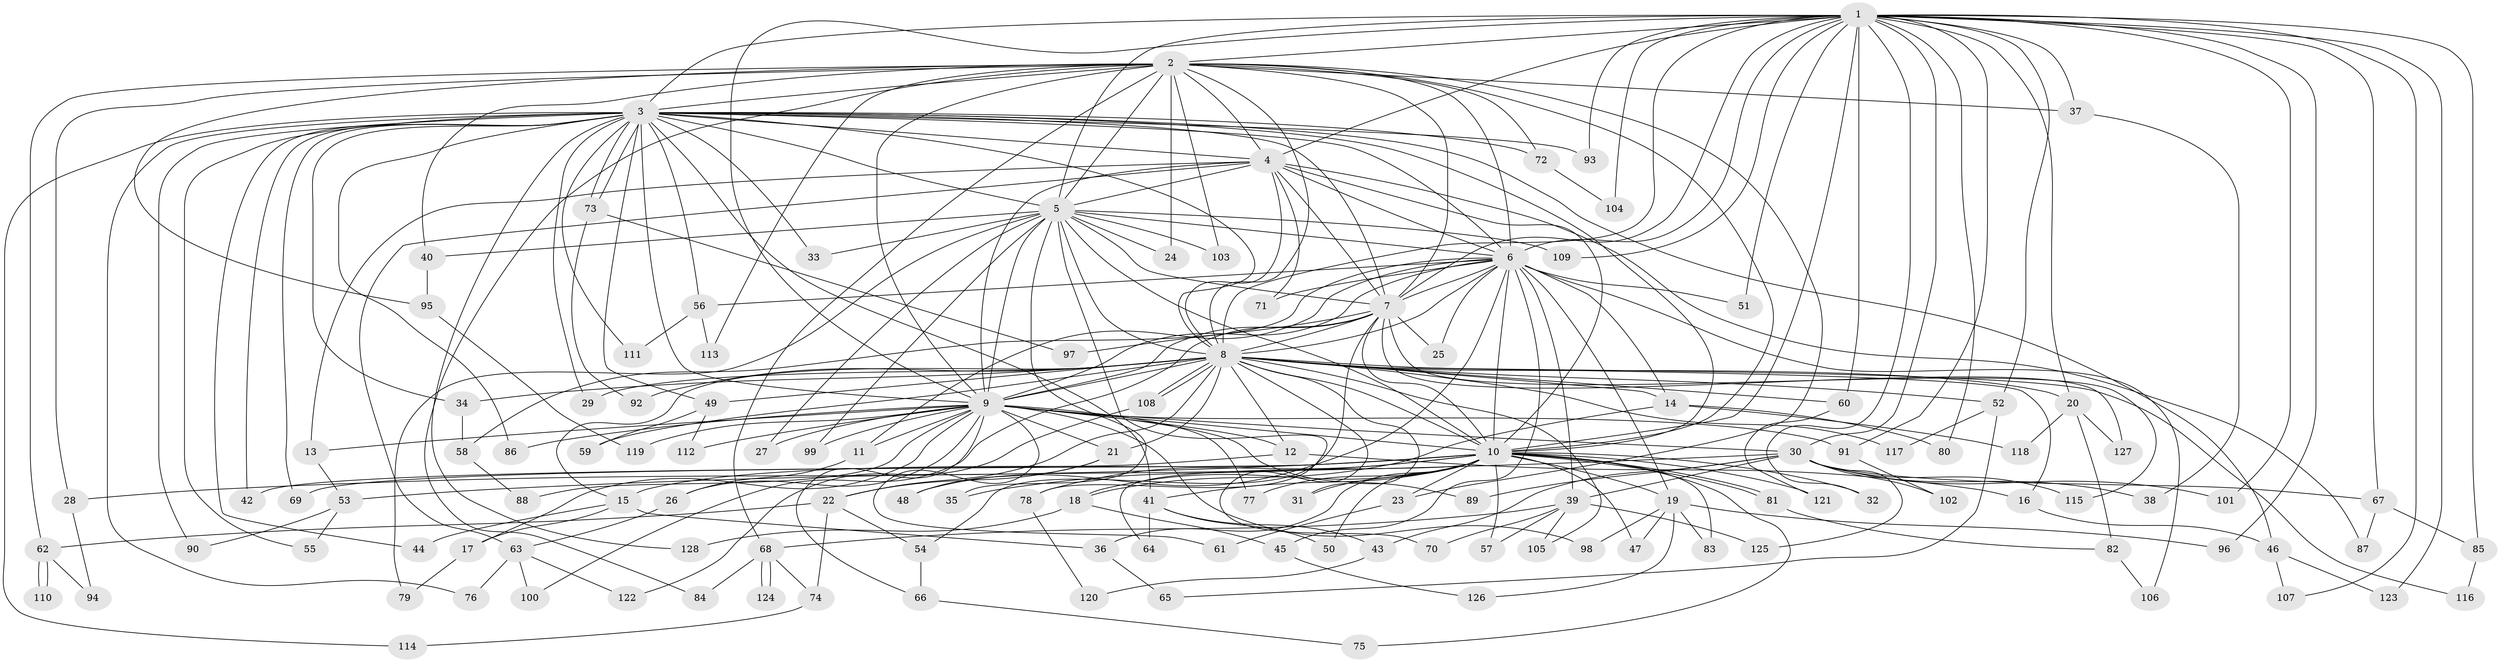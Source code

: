// coarse degree distribution, {1: 0.2631578947368421, 2: 0.5526315789473685, 3: 0.05263157894736842, 13: 0.02631578947368421, 11: 0.02631578947368421, 20: 0.05263157894736842, 4: 0.02631578947368421}
// Generated by graph-tools (version 1.1) at 2025/46/03/04/25 21:46:55]
// undirected, 128 vertices, 281 edges
graph export_dot {
graph [start="1"]
  node [color=gray90,style=filled];
  1;
  2;
  3;
  4;
  5;
  6;
  7;
  8;
  9;
  10;
  11;
  12;
  13;
  14;
  15;
  16;
  17;
  18;
  19;
  20;
  21;
  22;
  23;
  24;
  25;
  26;
  27;
  28;
  29;
  30;
  31;
  32;
  33;
  34;
  35;
  36;
  37;
  38;
  39;
  40;
  41;
  42;
  43;
  44;
  45;
  46;
  47;
  48;
  49;
  50;
  51;
  52;
  53;
  54;
  55;
  56;
  57;
  58;
  59;
  60;
  61;
  62;
  63;
  64;
  65;
  66;
  67;
  68;
  69;
  70;
  71;
  72;
  73;
  74;
  75;
  76;
  77;
  78;
  79;
  80;
  81;
  82;
  83;
  84;
  85;
  86;
  87;
  88;
  89;
  90;
  91;
  92;
  93;
  94;
  95;
  96;
  97;
  98;
  99;
  100;
  101;
  102;
  103;
  104;
  105;
  106;
  107;
  108;
  109;
  110;
  111;
  112;
  113;
  114;
  115;
  116;
  117;
  118;
  119;
  120;
  121;
  122;
  123;
  124;
  125;
  126;
  127;
  128;
  1 -- 2;
  1 -- 3;
  1 -- 4;
  1 -- 5;
  1 -- 6;
  1 -- 7;
  1 -- 8;
  1 -- 9;
  1 -- 10;
  1 -- 20;
  1 -- 30;
  1 -- 32;
  1 -- 37;
  1 -- 51;
  1 -- 52;
  1 -- 60;
  1 -- 67;
  1 -- 80;
  1 -- 85;
  1 -- 91;
  1 -- 93;
  1 -- 96;
  1 -- 101;
  1 -- 104;
  1 -- 107;
  1 -- 109;
  1 -- 123;
  2 -- 3;
  2 -- 4;
  2 -- 5;
  2 -- 6;
  2 -- 7;
  2 -- 8;
  2 -- 9;
  2 -- 10;
  2 -- 23;
  2 -- 24;
  2 -- 28;
  2 -- 37;
  2 -- 40;
  2 -- 62;
  2 -- 68;
  2 -- 72;
  2 -- 84;
  2 -- 95;
  2 -- 103;
  2 -- 113;
  3 -- 4;
  3 -- 5;
  3 -- 6;
  3 -- 7;
  3 -- 8;
  3 -- 9;
  3 -- 10;
  3 -- 29;
  3 -- 33;
  3 -- 34;
  3 -- 41;
  3 -- 42;
  3 -- 44;
  3 -- 46;
  3 -- 49;
  3 -- 55;
  3 -- 56;
  3 -- 69;
  3 -- 72;
  3 -- 73;
  3 -- 73;
  3 -- 76;
  3 -- 86;
  3 -- 90;
  3 -- 93;
  3 -- 111;
  3 -- 114;
  3 -- 128;
  4 -- 5;
  4 -- 6;
  4 -- 7;
  4 -- 8;
  4 -- 9;
  4 -- 10;
  4 -- 13;
  4 -- 63;
  4 -- 71;
  4 -- 87;
  5 -- 6;
  5 -- 7;
  5 -- 8;
  5 -- 9;
  5 -- 10;
  5 -- 24;
  5 -- 27;
  5 -- 33;
  5 -- 35;
  5 -- 40;
  5 -- 78;
  5 -- 79;
  5 -- 99;
  5 -- 103;
  5 -- 109;
  6 -- 7;
  6 -- 8;
  6 -- 9;
  6 -- 10;
  6 -- 11;
  6 -- 14;
  6 -- 19;
  6 -- 25;
  6 -- 39;
  6 -- 45;
  6 -- 48;
  6 -- 51;
  6 -- 56;
  6 -- 58;
  6 -- 71;
  6 -- 106;
  7 -- 8;
  7 -- 9;
  7 -- 10;
  7 -- 25;
  7 -- 54;
  7 -- 97;
  7 -- 100;
  7 -- 115;
  7 -- 127;
  8 -- 9;
  8 -- 10;
  8 -- 12;
  8 -- 14;
  8 -- 15;
  8 -- 16;
  8 -- 20;
  8 -- 21;
  8 -- 22;
  8 -- 29;
  8 -- 31;
  8 -- 34;
  8 -- 49;
  8 -- 52;
  8 -- 59;
  8 -- 60;
  8 -- 70;
  8 -- 92;
  8 -- 105;
  8 -- 108;
  8 -- 108;
  8 -- 116;
  8 -- 117;
  9 -- 10;
  9 -- 11;
  9 -- 12;
  9 -- 13;
  9 -- 17;
  9 -- 21;
  9 -- 26;
  9 -- 27;
  9 -- 30;
  9 -- 61;
  9 -- 66;
  9 -- 77;
  9 -- 86;
  9 -- 88;
  9 -- 89;
  9 -- 91;
  9 -- 98;
  9 -- 99;
  9 -- 112;
  9 -- 119;
  10 -- 15;
  10 -- 18;
  10 -- 19;
  10 -- 23;
  10 -- 28;
  10 -- 31;
  10 -- 32;
  10 -- 35;
  10 -- 36;
  10 -- 41;
  10 -- 47;
  10 -- 50;
  10 -- 57;
  10 -- 64;
  10 -- 69;
  10 -- 75;
  10 -- 77;
  10 -- 78;
  10 -- 81;
  10 -- 81;
  10 -- 83;
  10 -- 121;
  11 -- 26;
  12 -- 16;
  12 -- 42;
  13 -- 53;
  14 -- 18;
  14 -- 80;
  14 -- 118;
  15 -- 17;
  15 -- 36;
  15 -- 44;
  16 -- 46;
  17 -- 79;
  18 -- 45;
  18 -- 128;
  19 -- 47;
  19 -- 83;
  19 -- 96;
  19 -- 98;
  19 -- 126;
  20 -- 82;
  20 -- 118;
  20 -- 127;
  21 -- 22;
  21 -- 48;
  22 -- 54;
  22 -- 62;
  22 -- 74;
  23 -- 61;
  26 -- 63;
  28 -- 94;
  30 -- 38;
  30 -- 39;
  30 -- 43;
  30 -- 53;
  30 -- 67;
  30 -- 89;
  30 -- 101;
  30 -- 102;
  30 -- 115;
  30 -- 125;
  34 -- 58;
  36 -- 65;
  37 -- 38;
  39 -- 57;
  39 -- 68;
  39 -- 70;
  39 -- 105;
  39 -- 125;
  40 -- 95;
  41 -- 43;
  41 -- 50;
  41 -- 64;
  43 -- 120;
  45 -- 126;
  46 -- 107;
  46 -- 123;
  49 -- 59;
  49 -- 112;
  52 -- 65;
  52 -- 117;
  53 -- 55;
  53 -- 90;
  54 -- 66;
  56 -- 111;
  56 -- 113;
  58 -- 88;
  60 -- 121;
  62 -- 94;
  62 -- 110;
  62 -- 110;
  63 -- 76;
  63 -- 100;
  63 -- 122;
  66 -- 75;
  67 -- 85;
  67 -- 87;
  68 -- 74;
  68 -- 84;
  68 -- 124;
  68 -- 124;
  72 -- 104;
  73 -- 92;
  73 -- 97;
  74 -- 114;
  78 -- 120;
  81 -- 82;
  82 -- 106;
  85 -- 116;
  91 -- 102;
  95 -- 119;
  108 -- 122;
}
